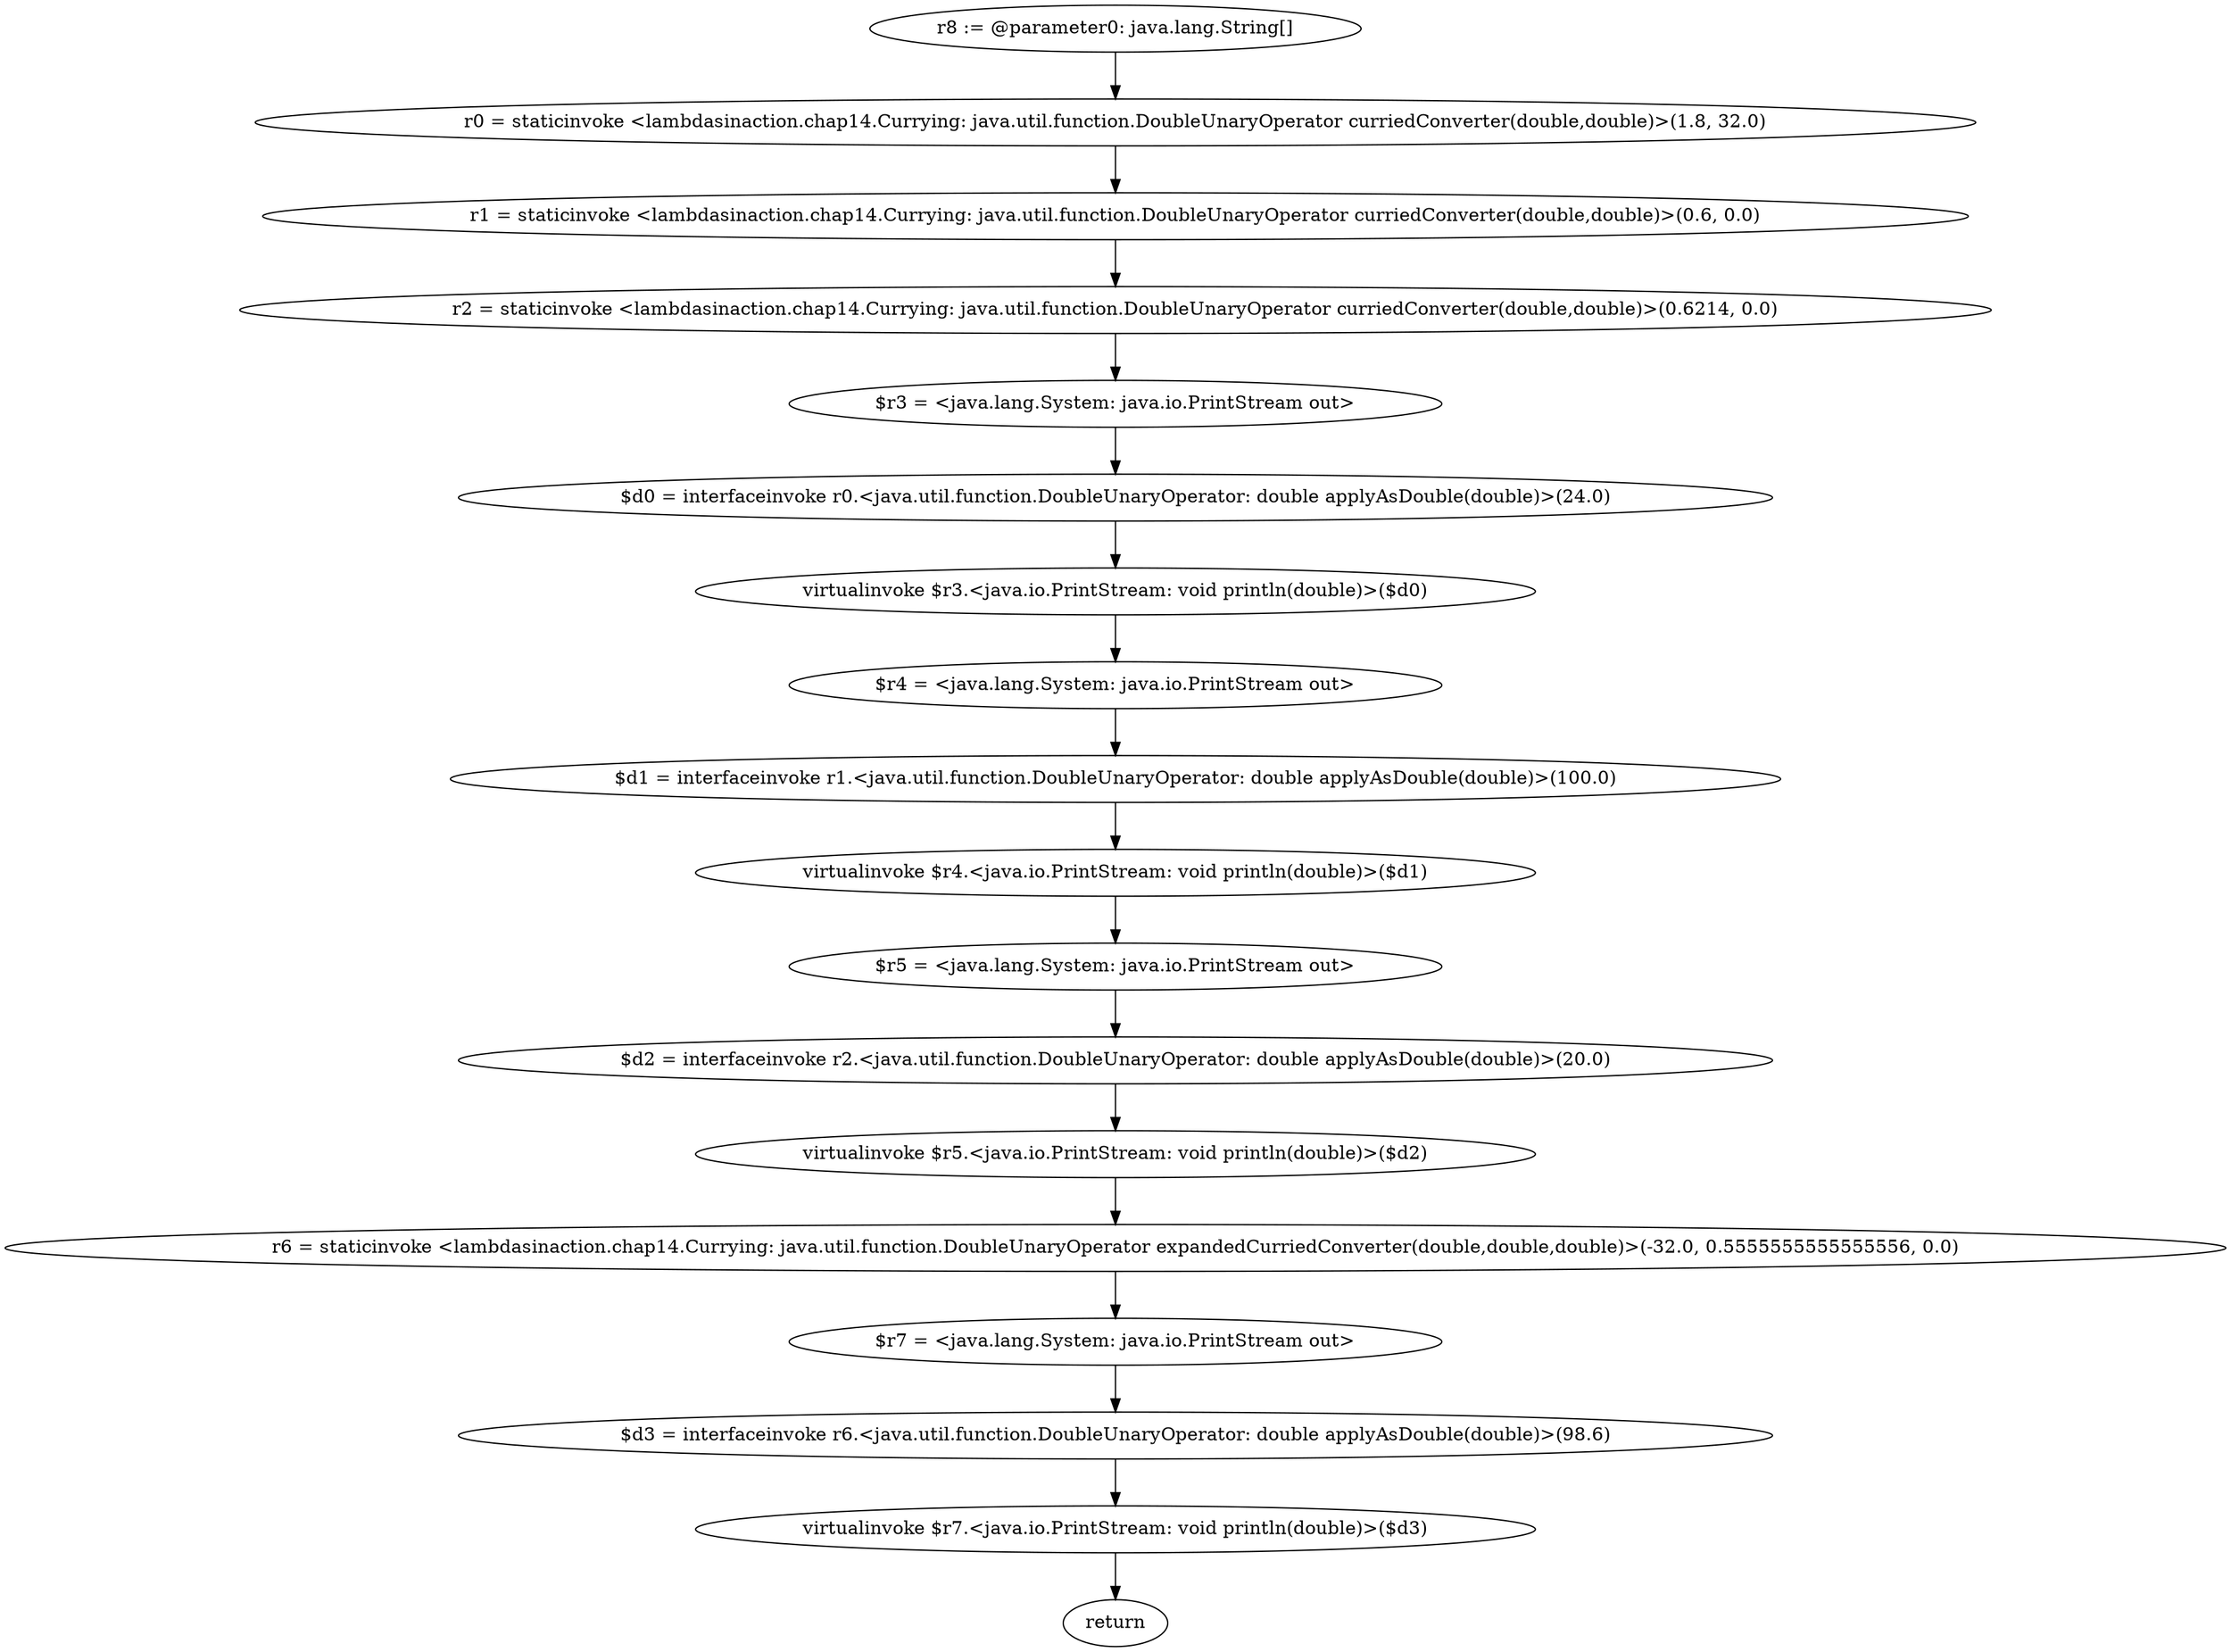 digraph "unitGraph" {
    "r8 := @parameter0: java.lang.String[]"
    "r0 = staticinvoke <lambdasinaction.chap14.Currying: java.util.function.DoubleUnaryOperator curriedConverter(double,double)>(1.8, 32.0)"
    "r1 = staticinvoke <lambdasinaction.chap14.Currying: java.util.function.DoubleUnaryOperator curriedConverter(double,double)>(0.6, 0.0)"
    "r2 = staticinvoke <lambdasinaction.chap14.Currying: java.util.function.DoubleUnaryOperator curriedConverter(double,double)>(0.6214, 0.0)"
    "$r3 = <java.lang.System: java.io.PrintStream out>"
    "$d0 = interfaceinvoke r0.<java.util.function.DoubleUnaryOperator: double applyAsDouble(double)>(24.0)"
    "virtualinvoke $r3.<java.io.PrintStream: void println(double)>($d0)"
    "$r4 = <java.lang.System: java.io.PrintStream out>"
    "$d1 = interfaceinvoke r1.<java.util.function.DoubleUnaryOperator: double applyAsDouble(double)>(100.0)"
    "virtualinvoke $r4.<java.io.PrintStream: void println(double)>($d1)"
    "$r5 = <java.lang.System: java.io.PrintStream out>"
    "$d2 = interfaceinvoke r2.<java.util.function.DoubleUnaryOperator: double applyAsDouble(double)>(20.0)"
    "virtualinvoke $r5.<java.io.PrintStream: void println(double)>($d2)"
    "r6 = staticinvoke <lambdasinaction.chap14.Currying: java.util.function.DoubleUnaryOperator expandedCurriedConverter(double,double,double)>(-32.0, 0.5555555555555556, 0.0)"
    "$r7 = <java.lang.System: java.io.PrintStream out>"
    "$d3 = interfaceinvoke r6.<java.util.function.DoubleUnaryOperator: double applyAsDouble(double)>(98.6)"
    "virtualinvoke $r7.<java.io.PrintStream: void println(double)>($d3)"
    "return"
    "r8 := @parameter0: java.lang.String[]"->"r0 = staticinvoke <lambdasinaction.chap14.Currying: java.util.function.DoubleUnaryOperator curriedConverter(double,double)>(1.8, 32.0)";
    "r0 = staticinvoke <lambdasinaction.chap14.Currying: java.util.function.DoubleUnaryOperator curriedConverter(double,double)>(1.8, 32.0)"->"r1 = staticinvoke <lambdasinaction.chap14.Currying: java.util.function.DoubleUnaryOperator curriedConverter(double,double)>(0.6, 0.0)";
    "r1 = staticinvoke <lambdasinaction.chap14.Currying: java.util.function.DoubleUnaryOperator curriedConverter(double,double)>(0.6, 0.0)"->"r2 = staticinvoke <lambdasinaction.chap14.Currying: java.util.function.DoubleUnaryOperator curriedConverter(double,double)>(0.6214, 0.0)";
    "r2 = staticinvoke <lambdasinaction.chap14.Currying: java.util.function.DoubleUnaryOperator curriedConverter(double,double)>(0.6214, 0.0)"->"$r3 = <java.lang.System: java.io.PrintStream out>";
    "$r3 = <java.lang.System: java.io.PrintStream out>"->"$d0 = interfaceinvoke r0.<java.util.function.DoubleUnaryOperator: double applyAsDouble(double)>(24.0)";
    "$d0 = interfaceinvoke r0.<java.util.function.DoubleUnaryOperator: double applyAsDouble(double)>(24.0)"->"virtualinvoke $r3.<java.io.PrintStream: void println(double)>($d0)";
    "virtualinvoke $r3.<java.io.PrintStream: void println(double)>($d0)"->"$r4 = <java.lang.System: java.io.PrintStream out>";
    "$r4 = <java.lang.System: java.io.PrintStream out>"->"$d1 = interfaceinvoke r1.<java.util.function.DoubleUnaryOperator: double applyAsDouble(double)>(100.0)";
    "$d1 = interfaceinvoke r1.<java.util.function.DoubleUnaryOperator: double applyAsDouble(double)>(100.0)"->"virtualinvoke $r4.<java.io.PrintStream: void println(double)>($d1)";
    "virtualinvoke $r4.<java.io.PrintStream: void println(double)>($d1)"->"$r5 = <java.lang.System: java.io.PrintStream out>";
    "$r5 = <java.lang.System: java.io.PrintStream out>"->"$d2 = interfaceinvoke r2.<java.util.function.DoubleUnaryOperator: double applyAsDouble(double)>(20.0)";
    "$d2 = interfaceinvoke r2.<java.util.function.DoubleUnaryOperator: double applyAsDouble(double)>(20.0)"->"virtualinvoke $r5.<java.io.PrintStream: void println(double)>($d2)";
    "virtualinvoke $r5.<java.io.PrintStream: void println(double)>($d2)"->"r6 = staticinvoke <lambdasinaction.chap14.Currying: java.util.function.DoubleUnaryOperator expandedCurriedConverter(double,double,double)>(-32.0, 0.5555555555555556, 0.0)";
    "r6 = staticinvoke <lambdasinaction.chap14.Currying: java.util.function.DoubleUnaryOperator expandedCurriedConverter(double,double,double)>(-32.0, 0.5555555555555556, 0.0)"->"$r7 = <java.lang.System: java.io.PrintStream out>";
    "$r7 = <java.lang.System: java.io.PrintStream out>"->"$d3 = interfaceinvoke r6.<java.util.function.DoubleUnaryOperator: double applyAsDouble(double)>(98.6)";
    "$d3 = interfaceinvoke r6.<java.util.function.DoubleUnaryOperator: double applyAsDouble(double)>(98.6)"->"virtualinvoke $r7.<java.io.PrintStream: void println(double)>($d3)";
    "virtualinvoke $r7.<java.io.PrintStream: void println(double)>($d3)"->"return";
}
